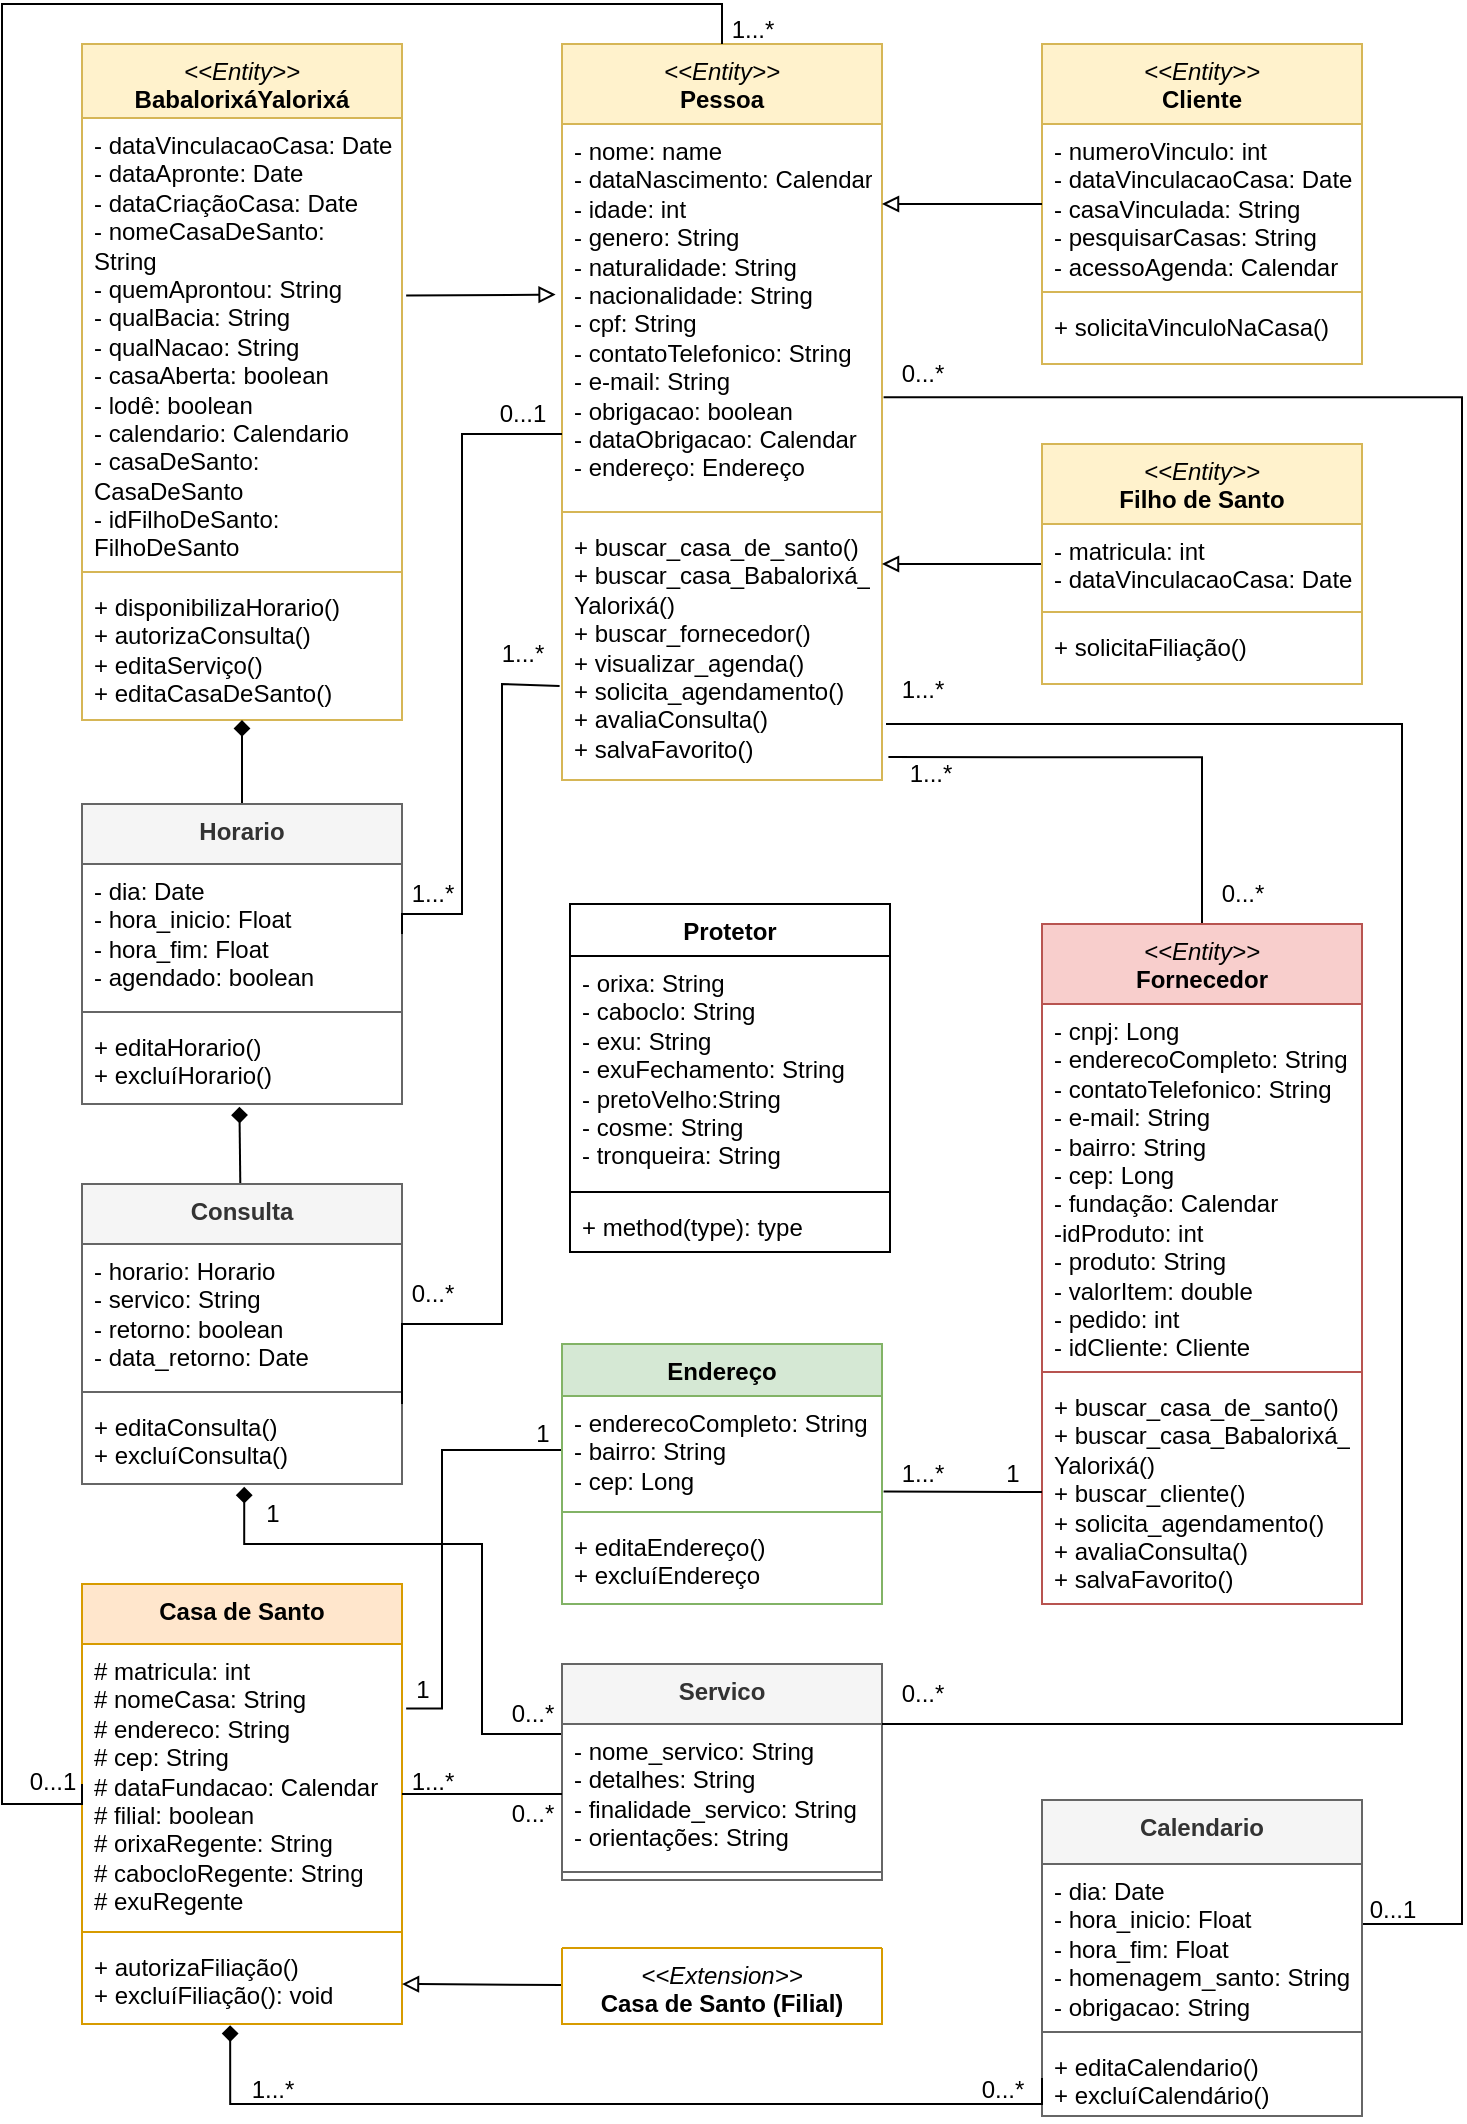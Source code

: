 <mxfile version="21.3.7" type="github">
  <diagram name="Página-1" id="cyoqmEWdGrjuvUz0woq_">
    <mxGraphModel dx="1050" dy="581" grid="1" gridSize="10" guides="1" tooltips="1" connect="1" arrows="1" fold="1" page="1" pageScale="1" pageWidth="827" pageHeight="1169" math="0" shadow="0">
      <root>
        <mxCell id="0" />
        <mxCell id="1" parent="0" />
        <mxCell id="fDyw1GzIS99jZVCKNdHF-1" value="&lt;i style=&quot;border-color: var(--border-color); font-weight: 400;&quot;&gt;&amp;lt;&amp;lt;Entity&amp;gt;&amp;gt;&lt;/i&gt;&lt;br&gt;Pessoa" style="swimlane;fontStyle=1;align=center;verticalAlign=top;childLayout=stackLayout;horizontal=1;startSize=40;horizontalStack=0;resizeParent=1;resizeParentMax=0;resizeLast=0;collapsible=1;marginBottom=0;whiteSpace=wrap;html=1;fillColor=#fff2cc;strokeColor=#d6b656;" vertex="1" parent="1">
          <mxGeometry x="330" y="90" width="160" height="368" as="geometry">
            <mxRectangle x="320" y="40" width="80" height="30" as="alternateBounds" />
          </mxGeometry>
        </mxCell>
        <mxCell id="fDyw1GzIS99jZVCKNdHF-2" value="- nome: name&lt;br&gt;- dataNascimento: Calendar&lt;br&gt;- idade: int&lt;br&gt;- genero: String&lt;br&gt;- naturalidade: String&lt;br&gt;- nacionalidade: String&lt;br&gt;- cpf: String&lt;br&gt;- contatoTelefonico: String&lt;br&gt;- e-mail: String&lt;br&gt;- obrigacao: boolean&lt;br&gt;- dataObrigacao: Calendar&lt;br&gt;- endereço: Endereço" style="text;strokeColor=none;fillColor=none;align=left;verticalAlign=top;spacingLeft=4;spacingRight=4;overflow=hidden;rotatable=0;points=[[0,0.5],[1,0.5]];portConstraint=eastwest;whiteSpace=wrap;html=1;" vertex="1" parent="fDyw1GzIS99jZVCKNdHF-1">
          <mxGeometry y="40" width="160" height="190" as="geometry" />
        </mxCell>
        <mxCell id="fDyw1GzIS99jZVCKNdHF-3" value="" style="line;strokeWidth=1;fillColor=none;align=left;verticalAlign=middle;spacingTop=-1;spacingLeft=3;spacingRight=3;rotatable=0;labelPosition=right;points=[];portConstraint=eastwest;strokeColor=inherit;" vertex="1" parent="fDyw1GzIS99jZVCKNdHF-1">
          <mxGeometry y="230" width="160" height="8" as="geometry" />
        </mxCell>
        <mxCell id="fDyw1GzIS99jZVCKNdHF-4" value="+ buscar_casa_de_santo()&lt;br&gt;+ buscar_casa_Babalorixá_&lt;br&gt;Yalorixá()&lt;br&gt;+ buscar_fornecedor()&lt;br&gt;+ visualizar_agenda()&lt;br&gt;+ solicita_agendamento()&lt;br&gt;+ avaliaConsulta()&lt;br&gt;+ salvaFavorito()" style="text;strokeColor=none;fillColor=none;align=left;verticalAlign=top;spacingLeft=4;spacingRight=4;overflow=hidden;rotatable=0;points=[[0,0.5],[1,0.5]];portConstraint=eastwest;whiteSpace=wrap;html=1;" vertex="1" parent="fDyw1GzIS99jZVCKNdHF-1">
          <mxGeometry y="238" width="160" height="130" as="geometry" />
        </mxCell>
        <mxCell id="fDyw1GzIS99jZVCKNdHF-5" style="rounded=0;orthogonalLoop=1;jettySize=auto;html=1;endArrow=block;endFill=0;" edge="1" parent="1" source="fDyw1GzIS99jZVCKNdHF-6">
          <mxGeometry relative="1" as="geometry">
            <mxPoint x="490" y="350" as="targetPoint" />
          </mxGeometry>
        </mxCell>
        <mxCell id="fDyw1GzIS99jZVCKNdHF-6" value="&lt;i style=&quot;border-color: var(--border-color); font-weight: 400;&quot;&gt;&amp;lt;&amp;lt;Entity&amp;gt;&amp;gt;&lt;/i&gt;&lt;br&gt;Filho de Santo" style="swimlane;fontStyle=1;align=center;verticalAlign=top;childLayout=stackLayout;horizontal=1;startSize=40;horizontalStack=0;resizeParent=1;resizeParentMax=0;resizeLast=0;collapsible=1;marginBottom=0;whiteSpace=wrap;html=1;fillColor=#fff2cc;strokeColor=#d6b656;" vertex="1" parent="1">
          <mxGeometry x="570" y="290" width="160" height="120" as="geometry">
            <mxRectangle x="320" y="40" width="80" height="30" as="alternateBounds" />
          </mxGeometry>
        </mxCell>
        <mxCell id="fDyw1GzIS99jZVCKNdHF-7" value="- matricula: int&lt;br&gt;- dataVinculacaoCasa: Date" style="text;strokeColor=none;fillColor=none;align=left;verticalAlign=top;spacingLeft=4;spacingRight=4;overflow=hidden;rotatable=0;points=[[0,0.5],[1,0.5]];portConstraint=eastwest;whiteSpace=wrap;html=1;" vertex="1" parent="fDyw1GzIS99jZVCKNdHF-6">
          <mxGeometry y="40" width="160" height="40" as="geometry" />
        </mxCell>
        <mxCell id="fDyw1GzIS99jZVCKNdHF-8" value="" style="line;strokeWidth=1;fillColor=none;align=left;verticalAlign=middle;spacingTop=-1;spacingLeft=3;spacingRight=3;rotatable=0;labelPosition=right;points=[];portConstraint=eastwest;strokeColor=inherit;" vertex="1" parent="fDyw1GzIS99jZVCKNdHF-6">
          <mxGeometry y="80" width="160" height="8" as="geometry" />
        </mxCell>
        <mxCell id="fDyw1GzIS99jZVCKNdHF-9" value="+ solicitaFiliação()" style="text;strokeColor=none;fillColor=none;align=left;verticalAlign=top;spacingLeft=4;spacingRight=4;overflow=hidden;rotatable=0;points=[[0,0.5],[1,0.5]];portConstraint=eastwest;whiteSpace=wrap;html=1;" vertex="1" parent="fDyw1GzIS99jZVCKNdHF-6">
          <mxGeometry y="88" width="160" height="32" as="geometry" />
        </mxCell>
        <mxCell id="fDyw1GzIS99jZVCKNdHF-10" value="&lt;i style=&quot;border-color: var(--border-color); font-weight: 400;&quot;&gt;&amp;lt;&amp;lt;Entity&amp;gt;&amp;gt;&lt;/i&gt;&lt;br&gt;Cliente" style="swimlane;fontStyle=1;align=center;verticalAlign=top;childLayout=stackLayout;horizontal=1;startSize=40;horizontalStack=0;resizeParent=1;resizeParentMax=0;resizeLast=0;collapsible=1;marginBottom=0;whiteSpace=wrap;html=1;fillColor=#fff2cc;strokeColor=#d6b656;" vertex="1" parent="1">
          <mxGeometry x="570" y="90" width="160" height="160" as="geometry" />
        </mxCell>
        <mxCell id="fDyw1GzIS99jZVCKNdHF-11" value="- numeroVinculo: int&lt;br&gt;- dataVinculacaoCasa: Date&lt;br&gt;- casaVinculada: String&lt;br&gt;- pesquisarCasas: String&lt;br&gt;- acessoAgenda: Calendar" style="text;strokeColor=none;fillColor=none;align=left;verticalAlign=top;spacingLeft=4;spacingRight=4;overflow=hidden;rotatable=0;points=[[0,0.5],[1,0.5]];portConstraint=eastwest;whiteSpace=wrap;html=1;" vertex="1" parent="fDyw1GzIS99jZVCKNdHF-10">
          <mxGeometry y="40" width="160" height="80" as="geometry" />
        </mxCell>
        <mxCell id="fDyw1GzIS99jZVCKNdHF-12" value="" style="line;strokeWidth=1;fillColor=none;align=left;verticalAlign=middle;spacingTop=-1;spacingLeft=3;spacingRight=3;rotatable=0;labelPosition=right;points=[];portConstraint=eastwest;strokeColor=inherit;" vertex="1" parent="fDyw1GzIS99jZVCKNdHF-10">
          <mxGeometry y="120" width="160" height="8" as="geometry" />
        </mxCell>
        <mxCell id="fDyw1GzIS99jZVCKNdHF-13" value="+ solicitaVinculoNaCasa()" style="text;strokeColor=none;fillColor=none;align=left;verticalAlign=top;spacingLeft=4;spacingRight=4;overflow=hidden;rotatable=0;points=[[0,0.5],[1,0.5]];portConstraint=eastwest;whiteSpace=wrap;html=1;" vertex="1" parent="fDyw1GzIS99jZVCKNdHF-10">
          <mxGeometry y="128" width="160" height="32" as="geometry" />
        </mxCell>
        <mxCell id="fDyw1GzIS99jZVCKNdHF-14" style="edgeStyle=orthogonalEdgeStyle;rounded=0;orthogonalLoop=1;jettySize=auto;html=1;exitX=0.5;exitY=0;exitDx=0;exitDy=0;endArrow=none;endFill=0;entryX=1.02;entryY=0.912;entryDx=0;entryDy=0;entryPerimeter=0;" edge="1" parent="1" source="fDyw1GzIS99jZVCKNdHF-15" target="fDyw1GzIS99jZVCKNdHF-4">
          <mxGeometry relative="1" as="geometry">
            <Array as="points">
              <mxPoint x="650" y="447" />
            </Array>
            <mxPoint x="491" y="510" as="targetPoint" />
          </mxGeometry>
        </mxCell>
        <mxCell id="fDyw1GzIS99jZVCKNdHF-15" value="&lt;i style=&quot;border-color: var(--border-color); font-weight: 400;&quot;&gt;&amp;lt;&amp;lt;Entity&amp;gt;&amp;gt;&lt;/i&gt;&lt;br&gt;Fornecedor" style="swimlane;fontStyle=1;align=center;verticalAlign=top;childLayout=stackLayout;horizontal=1;startSize=40;horizontalStack=0;resizeParent=1;resizeParentMax=0;resizeLast=0;collapsible=1;marginBottom=0;whiteSpace=wrap;html=1;fillColor=#f8cecc;strokeColor=#b85450;" vertex="1" parent="1">
          <mxGeometry x="570" y="530" width="160" height="340" as="geometry" />
        </mxCell>
        <mxCell id="fDyw1GzIS99jZVCKNdHF-16" value="- cnpj: Long&lt;br&gt;- enderecoCompleto: String&lt;br&gt;- contatoTelefonico: String&lt;br&gt;- e-mail: String&lt;br&gt;- bairro: String&lt;br style=&quot;border-color: var(--border-color);&quot;&gt;- cep: Long&lt;br&gt;- fundação: Calendar&lt;br&gt;-idProduto: int&lt;br&gt;- produto: String&lt;br&gt;- valorItem: double&lt;br&gt;- pedido: int&lt;br&gt;- idCliente: Cliente" style="text;strokeColor=none;fillColor=none;align=left;verticalAlign=top;spacingLeft=4;spacingRight=4;overflow=hidden;rotatable=0;points=[[0,0.5],[1,0.5]];portConstraint=eastwest;whiteSpace=wrap;html=1;" vertex="1" parent="fDyw1GzIS99jZVCKNdHF-15">
          <mxGeometry y="40" width="160" height="180" as="geometry" />
        </mxCell>
        <mxCell id="fDyw1GzIS99jZVCKNdHF-17" value="" style="line;strokeWidth=1;fillColor=none;align=left;verticalAlign=middle;spacingTop=-1;spacingLeft=3;spacingRight=3;rotatable=0;labelPosition=right;points=[];portConstraint=eastwest;strokeColor=inherit;" vertex="1" parent="fDyw1GzIS99jZVCKNdHF-15">
          <mxGeometry y="220" width="160" height="8" as="geometry" />
        </mxCell>
        <mxCell id="fDyw1GzIS99jZVCKNdHF-18" value="+ buscar_casa_de_santo()&lt;br&gt;+ buscar_casa_Babalorixá_&lt;br&gt;Yalorixá()&lt;br&gt;+ buscar_cliente()&lt;br&gt;+ solicita_agendamento()&lt;br&gt;+ avaliaConsulta()&lt;br&gt;+ salvaFavorito()" style="text;strokeColor=none;fillColor=none;align=left;verticalAlign=top;spacingLeft=4;spacingRight=4;overflow=hidden;rotatable=0;points=[[0,0.5],[1,0.5]];portConstraint=eastwest;whiteSpace=wrap;html=1;" vertex="1" parent="fDyw1GzIS99jZVCKNdHF-15">
          <mxGeometry y="228" width="160" height="112" as="geometry" />
        </mxCell>
        <mxCell id="fDyw1GzIS99jZVCKNdHF-19" style="rounded=0;orthogonalLoop=1;jettySize=auto;html=1;endArrow=block;endFill=0;exitX=1.013;exitY=0.398;exitDx=0;exitDy=0;exitPerimeter=0;entryX=-0.02;entryY=0.449;entryDx=0;entryDy=0;entryPerimeter=0;" edge="1" parent="1" source="fDyw1GzIS99jZVCKNdHF-21" target="fDyw1GzIS99jZVCKNdHF-2">
          <mxGeometry relative="1" as="geometry">
            <mxPoint x="310" y="216" as="targetPoint" />
          </mxGeometry>
        </mxCell>
        <mxCell id="fDyw1GzIS99jZVCKNdHF-20" value="&lt;i style=&quot;font-weight: normal;&quot;&gt;&amp;lt;&amp;lt;Entity&amp;gt;&amp;gt;&lt;br&gt;&lt;/i&gt;BabalorixáYalorixá" style="swimlane;fontStyle=1;align=center;verticalAlign=top;childLayout=stackLayout;horizontal=1;startSize=37;horizontalStack=0;resizeParent=1;resizeParentMax=0;resizeLast=0;collapsible=1;marginBottom=0;whiteSpace=wrap;html=1;fillColor=#fff2cc;strokeColor=#d6b656;" vertex="1" parent="1">
          <mxGeometry x="90" y="90" width="160" height="338" as="geometry" />
        </mxCell>
        <mxCell id="fDyw1GzIS99jZVCKNdHF-21" value="- dataVinculacaoCasa: Date&lt;br style=&quot;border-color: var(--border-color);&quot;&gt;- dataApronte: Date&lt;br&gt;- dataCriaçãoCasa: Date&lt;br&gt;- nomeCasaDeSanto: String&lt;br&gt;- quemAprontou: String&lt;br&gt;- qualBacia: String&lt;br&gt;- qualNacao: String&lt;br&gt;- casaAberta: boolean&lt;br&gt;- lodê: boolean&lt;br&gt;- calendario: Calendario&lt;br&gt;- casaDeSanto: CasaDeSanto&lt;br&gt;- idFilhoDeSanto: FilhoDeSanto" style="text;strokeColor=none;fillColor=none;align=left;verticalAlign=top;spacingLeft=4;spacingRight=4;overflow=hidden;rotatable=0;points=[[0,0.5],[1,0.5]];portConstraint=eastwest;whiteSpace=wrap;html=1;" vertex="1" parent="fDyw1GzIS99jZVCKNdHF-20">
          <mxGeometry y="37" width="160" height="223" as="geometry" />
        </mxCell>
        <mxCell id="fDyw1GzIS99jZVCKNdHF-22" value="" style="line;strokeWidth=1;fillColor=none;align=left;verticalAlign=middle;spacingTop=-1;spacingLeft=3;spacingRight=3;rotatable=0;labelPosition=right;points=[];portConstraint=eastwest;strokeColor=inherit;" vertex="1" parent="fDyw1GzIS99jZVCKNdHF-20">
          <mxGeometry y="260" width="160" height="8" as="geometry" />
        </mxCell>
        <mxCell id="fDyw1GzIS99jZVCKNdHF-23" value="+ disponibilizaHorario()&lt;br&gt;+ autorizaConsulta()&lt;br&gt;+ editaServiço()&lt;br&gt;+ editaCasaDeSanto()" style="text;strokeColor=none;fillColor=none;align=left;verticalAlign=top;spacingLeft=4;spacingRight=4;overflow=hidden;rotatable=0;points=[[0,0.5],[1,0.5]];portConstraint=eastwest;whiteSpace=wrap;html=1;" vertex="1" parent="fDyw1GzIS99jZVCKNdHF-20">
          <mxGeometry y="268" width="160" height="70" as="geometry" />
        </mxCell>
        <mxCell id="fDyw1GzIS99jZVCKNdHF-24" value="Casa de Santo" style="swimlane;fontStyle=1;align=center;verticalAlign=top;childLayout=stackLayout;horizontal=1;startSize=30;horizontalStack=0;resizeParent=1;resizeParentMax=0;resizeLast=0;collapsible=1;marginBottom=0;whiteSpace=wrap;html=1;fillColor=#ffe6cc;strokeColor=#d79b00;" vertex="1" parent="1">
          <mxGeometry x="90" y="860" width="160" height="220" as="geometry" />
        </mxCell>
        <mxCell id="fDyw1GzIS99jZVCKNdHF-25" value="# matricula: int&lt;br&gt;# nomeCasa: String&lt;br&gt;# endereco: String&lt;br&gt;# cep: String&lt;br&gt;# dataFundacao: Calendar&lt;br&gt;# filial: boolean&lt;br&gt;# orixaRegente: String&lt;br&gt;# cabocloRegente: String&lt;br&gt;# exuRegente" style="text;strokeColor=none;fillColor=none;align=left;verticalAlign=top;spacingLeft=4;spacingRight=4;overflow=hidden;rotatable=0;points=[[0,0.5],[1,0.5]];portConstraint=eastwest;whiteSpace=wrap;html=1;" vertex="1" parent="fDyw1GzIS99jZVCKNdHF-24">
          <mxGeometry y="30" width="160" height="140" as="geometry" />
        </mxCell>
        <mxCell id="fDyw1GzIS99jZVCKNdHF-26" value="" style="line;strokeWidth=1;fillColor=none;align=left;verticalAlign=middle;spacingTop=-1;spacingLeft=3;spacingRight=3;rotatable=0;labelPosition=right;points=[];portConstraint=eastwest;strokeColor=inherit;" vertex="1" parent="fDyw1GzIS99jZVCKNdHF-24">
          <mxGeometry y="170" width="160" height="8" as="geometry" />
        </mxCell>
        <mxCell id="fDyw1GzIS99jZVCKNdHF-27" value="+ autorizaFiliação()&lt;br&gt;+ excluíFiliação(): void" style="text;strokeColor=none;fillColor=none;align=left;verticalAlign=top;spacingLeft=4;spacingRight=4;overflow=hidden;rotatable=0;points=[[0,0.5],[1,0.5]];portConstraint=eastwest;whiteSpace=wrap;html=1;" vertex="1" parent="fDyw1GzIS99jZVCKNdHF-24">
          <mxGeometry y="178" width="160" height="42" as="geometry" />
        </mxCell>
        <mxCell id="fDyw1GzIS99jZVCKNdHF-28" style="rounded=0;orthogonalLoop=1;jettySize=auto;html=1;endArrow=block;endFill=0;entryX=1;entryY=0.524;entryDx=0;entryDy=0;entryPerimeter=0;" edge="1" parent="1" source="fDyw1GzIS99jZVCKNdHF-29" target="fDyw1GzIS99jZVCKNdHF-27">
          <mxGeometry relative="1" as="geometry">
            <mxPoint x="250" y="1070" as="targetPoint" />
          </mxGeometry>
        </mxCell>
        <mxCell id="fDyw1GzIS99jZVCKNdHF-29" value="&lt;span style=&quot;font-weight: normal;&quot;&gt;&lt;i&gt;&amp;lt;&amp;lt;Extension&amp;gt;&amp;gt;&lt;/i&gt;&lt;/span&gt;&lt;br&gt;Casa de Santo (Filial)" style="swimlane;fontStyle=1;align=center;verticalAlign=top;childLayout=stackLayout;horizontal=1;startSize=0;horizontalStack=0;resizeParent=1;resizeParentMax=0;resizeLast=0;collapsible=1;marginBottom=0;whiteSpace=wrap;html=1;fillColor=#ffe6cc;strokeColor=#d79b00;" vertex="1" collapsed="1" parent="1">
          <mxGeometry x="330" y="1042" width="160" height="38" as="geometry">
            <mxRectangle x="80" y="360" width="160" height="86" as="alternateBounds" />
          </mxGeometry>
        </mxCell>
        <mxCell id="fDyw1GzIS99jZVCKNdHF-30" value="+ field: type" style="text;strokeColor=none;fillColor=none;align=left;verticalAlign=top;spacingLeft=4;spacingRight=4;overflow=hidden;rotatable=0;points=[[0,0.5],[1,0.5]];portConstraint=eastwest;whiteSpace=wrap;html=1;" vertex="1" parent="fDyw1GzIS99jZVCKNdHF-29">
          <mxGeometry y="26" width="160" height="26" as="geometry" />
        </mxCell>
        <mxCell id="fDyw1GzIS99jZVCKNdHF-31" value="" style="line;strokeWidth=1;fillColor=none;align=left;verticalAlign=middle;spacingTop=-1;spacingLeft=3;spacingRight=3;rotatable=0;labelPosition=right;points=[];portConstraint=eastwest;strokeColor=inherit;" vertex="1" parent="fDyw1GzIS99jZVCKNdHF-29">
          <mxGeometry y="52" width="160" height="8" as="geometry" />
        </mxCell>
        <mxCell id="fDyw1GzIS99jZVCKNdHF-32" value="+ method(type): type" style="text;strokeColor=none;fillColor=none;align=left;verticalAlign=top;spacingLeft=4;spacingRight=4;overflow=hidden;rotatable=0;points=[[0,0.5],[1,0.5]];portConstraint=eastwest;whiteSpace=wrap;html=1;" vertex="1" parent="fDyw1GzIS99jZVCKNdHF-29">
          <mxGeometry y="60" width="160" height="26" as="geometry" />
        </mxCell>
        <mxCell id="fDyw1GzIS99jZVCKNdHF-34" style="rounded=0;orthogonalLoop=1;jettySize=auto;html=1;endArrow=diamond;endFill=1;" edge="1" parent="1" source="fDyw1GzIS99jZVCKNdHF-35" target="fDyw1GzIS99jZVCKNdHF-23">
          <mxGeometry relative="1" as="geometry">
            <mxPoint x="170" y="430" as="targetPoint" />
          </mxGeometry>
        </mxCell>
        <mxCell id="fDyw1GzIS99jZVCKNdHF-35" value="Horario" style="swimlane;fontStyle=1;align=center;verticalAlign=top;childLayout=stackLayout;horizontal=1;startSize=30;horizontalStack=0;resizeParent=1;resizeParentMax=0;resizeLast=0;collapsible=1;marginBottom=0;whiteSpace=wrap;html=1;fillColor=#f5f5f5;fontColor=#333333;strokeColor=#666666;" vertex="1" parent="1">
          <mxGeometry x="90" y="470" width="160" height="150" as="geometry" />
        </mxCell>
        <mxCell id="fDyw1GzIS99jZVCKNdHF-36" value="- dia: Date&lt;br&gt;-&amp;nbsp;hora_inicio: Float&lt;br&gt;-&amp;nbsp;hora_fim: Float&lt;br&gt;-&amp;nbsp;agendado: boolean" style="text;strokeColor=none;fillColor=none;align=left;verticalAlign=top;spacingLeft=4;spacingRight=4;overflow=hidden;rotatable=0;points=[[0,0.5],[1,0.5]];portConstraint=eastwest;whiteSpace=wrap;html=1;" vertex="1" parent="fDyw1GzIS99jZVCKNdHF-35">
          <mxGeometry y="30" width="160" height="70" as="geometry" />
        </mxCell>
        <mxCell id="fDyw1GzIS99jZVCKNdHF-37" value="" style="line;strokeWidth=1;fillColor=none;align=left;verticalAlign=middle;spacingTop=-1;spacingLeft=3;spacingRight=3;rotatable=0;labelPosition=right;points=[];portConstraint=eastwest;strokeColor=inherit;" vertex="1" parent="fDyw1GzIS99jZVCKNdHF-35">
          <mxGeometry y="100" width="160" height="8" as="geometry" />
        </mxCell>
        <mxCell id="fDyw1GzIS99jZVCKNdHF-38" value="+ editaHorario()&lt;br&gt;+ excluíHorario()" style="text;strokeColor=none;fillColor=none;align=left;verticalAlign=top;spacingLeft=4;spacingRight=4;overflow=hidden;rotatable=0;points=[[0,0.5],[1,0.5]];portConstraint=eastwest;whiteSpace=wrap;html=1;" vertex="1" parent="fDyw1GzIS99jZVCKNdHF-35">
          <mxGeometry y="108" width="160" height="42" as="geometry" />
        </mxCell>
        <mxCell id="fDyw1GzIS99jZVCKNdHF-39" style="rounded=0;orthogonalLoop=1;jettySize=auto;html=1;entryX=0.492;entryY=1.033;entryDx=0;entryDy=0;entryPerimeter=0;endArrow=diamond;endFill=1;" edge="1" parent="1" source="fDyw1GzIS99jZVCKNdHF-40" target="fDyw1GzIS99jZVCKNdHF-38">
          <mxGeometry relative="1" as="geometry" />
        </mxCell>
        <mxCell id="fDyw1GzIS99jZVCKNdHF-40" value="Consulta" style="swimlane;fontStyle=1;align=center;verticalAlign=top;childLayout=stackLayout;horizontal=1;startSize=30;horizontalStack=0;resizeParent=1;resizeParentMax=0;resizeLast=0;collapsible=1;marginBottom=0;whiteSpace=wrap;html=1;fillColor=#f5f5f5;fontColor=#333333;strokeColor=#666666;" vertex="1" parent="1">
          <mxGeometry x="90" y="660" width="160" height="150" as="geometry" />
        </mxCell>
        <mxCell id="fDyw1GzIS99jZVCKNdHF-41" value="- horario: Horario&lt;br&gt;- servico: String&lt;br&gt;- retorno: boolean&lt;br&gt;- data_retorno: Date" style="text;strokeColor=none;fillColor=none;align=left;verticalAlign=top;spacingLeft=4;spacingRight=4;overflow=hidden;rotatable=0;points=[[0,0.5],[1,0.5]];portConstraint=eastwest;whiteSpace=wrap;html=1;" vertex="1" parent="fDyw1GzIS99jZVCKNdHF-40">
          <mxGeometry y="30" width="160" height="70" as="geometry" />
        </mxCell>
        <mxCell id="fDyw1GzIS99jZVCKNdHF-42" value="" style="line;strokeWidth=1;fillColor=none;align=left;verticalAlign=middle;spacingTop=-1;spacingLeft=3;spacingRight=3;rotatable=0;labelPosition=right;points=[];portConstraint=eastwest;strokeColor=inherit;" vertex="1" parent="fDyw1GzIS99jZVCKNdHF-40">
          <mxGeometry y="100" width="160" height="8" as="geometry" />
        </mxCell>
        <mxCell id="fDyw1GzIS99jZVCKNdHF-43" value="+ editaConsulta()&lt;br&gt;+ excluíConsulta()" style="text;strokeColor=none;fillColor=none;align=left;verticalAlign=top;spacingLeft=4;spacingRight=4;overflow=hidden;rotatable=0;points=[[0,0.5],[1,0.5]];portConstraint=eastwest;whiteSpace=wrap;html=1;" vertex="1" parent="fDyw1GzIS99jZVCKNdHF-40">
          <mxGeometry y="108" width="160" height="42" as="geometry" />
        </mxCell>
        <mxCell id="fDyw1GzIS99jZVCKNdHF-44" style="edgeStyle=orthogonalEdgeStyle;rounded=0;orthogonalLoop=1;jettySize=auto;html=1;endArrow=none;endFill=0;entryX=1.005;entryY=0.719;entryDx=0;entryDy=0;entryPerimeter=0;" edge="1" parent="1" source="fDyw1GzIS99jZVCKNdHF-45" target="fDyw1GzIS99jZVCKNdHF-2">
          <mxGeometry relative="1" as="geometry">
            <Array as="points">
              <mxPoint x="780" y="1030" />
              <mxPoint x="780" y="267" />
            </Array>
            <mxPoint x="490" y="450" as="targetPoint" />
          </mxGeometry>
        </mxCell>
        <mxCell id="fDyw1GzIS99jZVCKNdHF-45" value="Calendario" style="swimlane;fontStyle=1;align=center;verticalAlign=top;childLayout=stackLayout;horizontal=1;startSize=32;horizontalStack=0;resizeParent=1;resizeParentMax=0;resizeLast=0;collapsible=1;marginBottom=0;whiteSpace=wrap;html=1;fillColor=#f5f5f5;fontColor=#333333;strokeColor=#666666;" vertex="1" parent="1">
          <mxGeometry x="570" y="968" width="160" height="158" as="geometry" />
        </mxCell>
        <mxCell id="fDyw1GzIS99jZVCKNdHF-46" value="- dia: Date&lt;br&gt;-&amp;nbsp;hora_inicio: Float&lt;br&gt;-&amp;nbsp;hora_fim: Float&lt;br&gt;-&amp;nbsp;homenagem_santo: String&lt;br&gt;- obrigacao: String" style="text;strokeColor=none;fillColor=none;align=left;verticalAlign=top;spacingLeft=4;spacingRight=4;overflow=hidden;rotatable=0;points=[[0,0.5],[1,0.5]];portConstraint=eastwest;whiteSpace=wrap;html=1;" vertex="1" parent="fDyw1GzIS99jZVCKNdHF-45">
          <mxGeometry y="32" width="160" height="80" as="geometry" />
        </mxCell>
        <mxCell id="fDyw1GzIS99jZVCKNdHF-47" value="" style="line;strokeWidth=1;fillColor=none;align=left;verticalAlign=middle;spacingTop=-1;spacingLeft=3;spacingRight=3;rotatable=0;labelPosition=right;points=[];portConstraint=eastwest;strokeColor=inherit;" vertex="1" parent="fDyw1GzIS99jZVCKNdHF-45">
          <mxGeometry y="112" width="160" height="8" as="geometry" />
        </mxCell>
        <mxCell id="fDyw1GzIS99jZVCKNdHF-48" value="+ editaCalendario()&lt;br&gt;+ excluíCalendário()" style="text;strokeColor=none;fillColor=none;align=left;verticalAlign=top;spacingLeft=4;spacingRight=4;overflow=hidden;rotatable=0;points=[[0,0.5],[1,0.5]];portConstraint=eastwest;whiteSpace=wrap;html=1;" vertex="1" parent="fDyw1GzIS99jZVCKNdHF-45">
          <mxGeometry y="120" width="160" height="38" as="geometry" />
        </mxCell>
        <mxCell id="fDyw1GzIS99jZVCKNdHF-49" style="rounded=0;orthogonalLoop=1;jettySize=auto;html=1;endArrow=diamond;endFill=1;entryX=0.507;entryY=1.033;entryDx=0;entryDy=0;entryPerimeter=0;edgeStyle=orthogonalEdgeStyle;exitX=-0.003;exitY=0.071;exitDx=0;exitDy=0;exitPerimeter=0;" edge="1" parent="1" source="fDyw1GzIS99jZVCKNdHF-51" target="fDyw1GzIS99jZVCKNdHF-43">
          <mxGeometry relative="1" as="geometry">
            <mxPoint x="170" y="880" as="targetPoint" />
            <Array as="points">
              <mxPoint x="330" y="935" />
              <mxPoint x="290" y="935" />
              <mxPoint x="290" y="840" />
              <mxPoint x="171" y="840" />
            </Array>
          </mxGeometry>
        </mxCell>
        <mxCell id="fDyw1GzIS99jZVCKNdHF-50" value="Servico" style="swimlane;fontStyle=1;align=center;verticalAlign=top;childLayout=stackLayout;horizontal=1;startSize=30;horizontalStack=0;resizeParent=1;resizeParentMax=0;resizeLast=0;collapsible=1;marginBottom=0;whiteSpace=wrap;html=1;fillColor=#f5f5f5;fontColor=#333333;strokeColor=#666666;" vertex="1" parent="1">
          <mxGeometry x="330" y="900" width="160" height="108" as="geometry" />
        </mxCell>
        <mxCell id="fDyw1GzIS99jZVCKNdHF-51" value="- nome_servico: String&lt;br&gt;- detalhes: String&lt;br&gt;- finalidade_servico: String&lt;br&gt;- orientações: String" style="text;strokeColor=none;fillColor=none;align=left;verticalAlign=top;spacingLeft=4;spacingRight=4;overflow=hidden;rotatable=0;points=[[0,0.5],[1,0.5]];portConstraint=eastwest;whiteSpace=wrap;html=1;" vertex="1" parent="fDyw1GzIS99jZVCKNdHF-50">
          <mxGeometry y="30" width="160" height="70" as="geometry" />
        </mxCell>
        <mxCell id="fDyw1GzIS99jZVCKNdHF-52" value="" style="line;strokeWidth=1;fillColor=none;align=left;verticalAlign=middle;spacingTop=-1;spacingLeft=3;spacingRight=3;rotatable=0;labelPosition=right;points=[];portConstraint=eastwest;strokeColor=inherit;" vertex="1" parent="fDyw1GzIS99jZVCKNdHF-50">
          <mxGeometry y="100" width="160" height="8" as="geometry" />
        </mxCell>
        <mxCell id="fDyw1GzIS99jZVCKNdHF-53" style="rounded=0;orthogonalLoop=1;jettySize=auto;html=1;endArrow=block;endFill=0;" edge="1" parent="1" source="fDyw1GzIS99jZVCKNdHF-11">
          <mxGeometry relative="1" as="geometry">
            <mxPoint x="490" y="170" as="targetPoint" />
          </mxGeometry>
        </mxCell>
        <mxCell id="fDyw1GzIS99jZVCKNdHF-54" style="rounded=0;orthogonalLoop=1;jettySize=auto;html=1;endArrow=diamond;endFill=1;edgeStyle=orthogonalEdgeStyle;entryX=0.463;entryY=1.014;entryDx=0;entryDy=0;entryPerimeter=0;exitX=0;exitY=0.5;exitDx=0;exitDy=0;" edge="1" parent="1" source="fDyw1GzIS99jZVCKNdHF-48" target="fDyw1GzIS99jZVCKNdHF-27">
          <mxGeometry relative="1" as="geometry">
            <mxPoint x="570" y="1090" as="sourcePoint" />
            <mxPoint x="251" y="1045" as="targetPoint" />
            <Array as="points">
              <mxPoint x="570" y="1120" />
              <mxPoint x="164" y="1120" />
            </Array>
          </mxGeometry>
        </mxCell>
        <mxCell id="fDyw1GzIS99jZVCKNdHF-55" style="edgeStyle=orthogonalEdgeStyle;rounded=0;orthogonalLoop=1;jettySize=auto;html=1;entryX=0;entryY=0.5;entryDx=0;entryDy=0;endArrow=none;endFill=0;exitX=0.5;exitY=0;exitDx=0;exitDy=0;" edge="1" parent="1" source="fDyw1GzIS99jZVCKNdHF-1" target="fDyw1GzIS99jZVCKNdHF-25">
          <mxGeometry relative="1" as="geometry">
            <Array as="points">
              <mxPoint x="410" y="70" />
              <mxPoint x="50" y="70" />
              <mxPoint x="50" y="970" />
            </Array>
          </mxGeometry>
        </mxCell>
        <mxCell id="fDyw1GzIS99jZVCKNdHF-56" style="edgeStyle=orthogonalEdgeStyle;rounded=0;orthogonalLoop=1;jettySize=auto;html=1;entryX=1;entryY=0.5;entryDx=0;entryDy=0;endArrow=none;endFill=0;" edge="1" parent="1" source="fDyw1GzIS99jZVCKNdHF-2" target="fDyw1GzIS99jZVCKNdHF-36">
          <mxGeometry relative="1" as="geometry">
            <Array as="points">
              <mxPoint x="280" y="285" />
              <mxPoint x="280" y="525" />
            </Array>
          </mxGeometry>
        </mxCell>
        <mxCell id="fDyw1GzIS99jZVCKNdHF-57" style="edgeStyle=orthogonalEdgeStyle;rounded=0;orthogonalLoop=1;jettySize=auto;html=1;endArrow=none;endFill=0;exitX=0.97;exitY=1.033;exitDx=0;exitDy=0;exitPerimeter=0;" edge="1" parent="1" source="fDyw1GzIS99jZVCKNdHF-80">
          <mxGeometry relative="1" as="geometry">
            <mxPoint x="326" y="410" as="sourcePoint" />
            <Array as="points">
              <mxPoint x="300" y="410" />
              <mxPoint x="300" y="730" />
              <mxPoint x="250" y="730" />
            </Array>
            <mxPoint x="250" y="770" as="targetPoint" />
          </mxGeometry>
        </mxCell>
        <mxCell id="fDyw1GzIS99jZVCKNdHF-64" style="rounded=0;orthogonalLoop=1;jettySize=auto;html=1;endArrow=none;endFill=0;entryX=1;entryY=0.536;entryDx=0;entryDy=0;entryPerimeter=0;" edge="1" parent="1" source="fDyw1GzIS99jZVCKNdHF-51" target="fDyw1GzIS99jZVCKNdHF-25">
          <mxGeometry relative="1" as="geometry">
            <mxPoint x="240" y="970" as="targetPoint" />
          </mxGeometry>
        </mxCell>
        <mxCell id="fDyw1GzIS99jZVCKNdHF-65" style="rounded=0;orthogonalLoop=1;jettySize=auto;html=1;entryX=1.005;entryY=0.885;entryDx=0;entryDy=0;endArrow=none;endFill=0;exitX=0;exitY=0.5;exitDx=0;exitDy=0;entryPerimeter=0;" edge="1" parent="1" source="fDyw1GzIS99jZVCKNdHF-18" target="fDyw1GzIS99jZVCKNdHF-68">
          <mxGeometry relative="1" as="geometry">
            <mxPoint x="570" y="670" as="sourcePoint" />
            <mxPoint x="490" y="672" as="targetPoint" />
          </mxGeometry>
        </mxCell>
        <mxCell id="fDyw1GzIS99jZVCKNdHF-66" style="edgeStyle=orthogonalEdgeStyle;rounded=0;orthogonalLoop=1;jettySize=auto;html=1;entryX=1.013;entryY=0.23;entryDx=0;entryDy=0;entryPerimeter=0;endArrow=none;endFill=0;exitX=0;exitY=0.5;exitDx=0;exitDy=0;" edge="1" parent="1" source="fDyw1GzIS99jZVCKNdHF-68" target="fDyw1GzIS99jZVCKNdHF-25">
          <mxGeometry relative="1" as="geometry">
            <Array as="points">
              <mxPoint x="270" y="793" />
              <mxPoint x="270" y="922" />
            </Array>
          </mxGeometry>
        </mxCell>
        <mxCell id="fDyw1GzIS99jZVCKNdHF-67" value="Endereço" style="swimlane;fontStyle=1;align=center;verticalAlign=top;childLayout=stackLayout;horizontal=1;startSize=26;horizontalStack=0;resizeParent=1;resizeParentMax=0;resizeLast=0;collapsible=1;marginBottom=0;whiteSpace=wrap;html=1;fillColor=#d5e8d4;strokeColor=#82b366;" vertex="1" parent="1">
          <mxGeometry x="330" y="740" width="160" height="130" as="geometry" />
        </mxCell>
        <mxCell id="fDyw1GzIS99jZVCKNdHF-68" value="- enderecoCompleto: String&lt;br&gt;- bairro: String&lt;br&gt;- cep: Long" style="text;strokeColor=none;fillColor=none;align=left;verticalAlign=top;spacingLeft=4;spacingRight=4;overflow=hidden;rotatable=0;points=[[0,0.5],[1,0.5]];portConstraint=eastwest;whiteSpace=wrap;html=1;" vertex="1" parent="fDyw1GzIS99jZVCKNdHF-67">
          <mxGeometry y="26" width="160" height="54" as="geometry" />
        </mxCell>
        <mxCell id="fDyw1GzIS99jZVCKNdHF-69" value="" style="line;strokeWidth=1;fillColor=none;align=left;verticalAlign=middle;spacingTop=-1;spacingLeft=3;spacingRight=3;rotatable=0;labelPosition=right;points=[];portConstraint=eastwest;strokeColor=inherit;" vertex="1" parent="fDyw1GzIS99jZVCKNdHF-67">
          <mxGeometry y="80" width="160" height="8" as="geometry" />
        </mxCell>
        <mxCell id="fDyw1GzIS99jZVCKNdHF-70" value="+ editaEndereço()&lt;br&gt;+ excluíEndereço" style="text;strokeColor=none;fillColor=none;align=left;verticalAlign=top;spacingLeft=4;spacingRight=4;overflow=hidden;rotatable=0;points=[[0,0.5],[1,0.5]];portConstraint=eastwest;whiteSpace=wrap;html=1;" vertex="1" parent="fDyw1GzIS99jZVCKNdHF-67">
          <mxGeometry y="88" width="160" height="42" as="geometry" />
        </mxCell>
        <mxCell id="fDyw1GzIS99jZVCKNdHF-71" style="edgeStyle=orthogonalEdgeStyle;rounded=0;orthogonalLoop=1;jettySize=auto;html=1;endArrow=none;endFill=0;" edge="1" parent="1">
          <mxGeometry relative="1" as="geometry">
            <mxPoint x="490" y="930" as="targetPoint" />
            <Array as="points">
              <mxPoint x="492" y="430" />
              <mxPoint x="750" y="430" />
              <mxPoint x="750" y="930" />
            </Array>
            <mxPoint x="492" y="430" as="sourcePoint" />
          </mxGeometry>
        </mxCell>
        <mxCell id="fDyw1GzIS99jZVCKNdHF-72" value="1...*" style="text;html=1;align=center;verticalAlign=middle;resizable=0;points=[];autosize=1;strokeColor=none;fillColor=none;" vertex="1" parent="1">
          <mxGeometry x="490" y="790" width="40" height="30" as="geometry" />
        </mxCell>
        <mxCell id="fDyw1GzIS99jZVCKNdHF-73" value="1" style="text;html=1;align=center;verticalAlign=middle;resizable=0;points=[];autosize=1;strokeColor=none;fillColor=none;" vertex="1" parent="1">
          <mxGeometry x="540" y="790" width="30" height="30" as="geometry" />
        </mxCell>
        <mxCell id="fDyw1GzIS99jZVCKNdHF-74" value="0...1" style="text;html=1;align=center;verticalAlign=middle;resizable=0;points=[];autosize=1;strokeColor=none;fillColor=none;" vertex="1" parent="1">
          <mxGeometry x="720" y="1008" width="50" height="30" as="geometry" />
        </mxCell>
        <mxCell id="fDyw1GzIS99jZVCKNdHF-75" value="0...*" style="text;html=1;align=center;verticalAlign=middle;resizable=0;points=[];autosize=1;strokeColor=none;fillColor=none;" vertex="1" parent="1">
          <mxGeometry x="490" y="240" width="40" height="30" as="geometry" />
        </mxCell>
        <mxCell id="fDyw1GzIS99jZVCKNdHF-76" value="1...*" style="text;html=1;align=center;verticalAlign=middle;resizable=0;points=[];autosize=1;strokeColor=none;fillColor=none;" vertex="1" parent="1">
          <mxGeometry x="490" y="398" width="40" height="30" as="geometry" />
        </mxCell>
        <mxCell id="fDyw1GzIS99jZVCKNdHF-77" value="0...*" style="text;html=1;align=center;verticalAlign=middle;resizable=0;points=[];autosize=1;strokeColor=none;fillColor=none;" vertex="1" parent="1">
          <mxGeometry x="490" y="900" width="40" height="30" as="geometry" />
        </mxCell>
        <mxCell id="fDyw1GzIS99jZVCKNdHF-78" value="1" style="text;html=1;align=center;verticalAlign=middle;resizable=0;points=[];autosize=1;strokeColor=none;fillColor=none;" vertex="1" parent="1">
          <mxGeometry x="245" y="898" width="30" height="30" as="geometry" />
        </mxCell>
        <mxCell id="fDyw1GzIS99jZVCKNdHF-80" value="1...*" style="text;html=1;align=center;verticalAlign=middle;resizable=0;points=[];autosize=1;strokeColor=none;fillColor=none;" vertex="1" parent="1">
          <mxGeometry x="290" y="380" width="40" height="30" as="geometry" />
        </mxCell>
        <mxCell id="fDyw1GzIS99jZVCKNdHF-81" value="0...*" style="text;html=1;align=center;verticalAlign=middle;resizable=0;points=[];autosize=1;strokeColor=none;fillColor=none;" vertex="1" parent="1">
          <mxGeometry x="245" y="700" width="40" height="30" as="geometry" />
        </mxCell>
        <mxCell id="fDyw1GzIS99jZVCKNdHF-82" value="1...*" style="text;html=1;align=center;verticalAlign=middle;resizable=0;points=[];autosize=1;strokeColor=none;fillColor=none;" vertex="1" parent="1">
          <mxGeometry x="245" y="500" width="40" height="30" as="geometry" />
        </mxCell>
        <mxCell id="fDyw1GzIS99jZVCKNdHF-83" value="0...1" style="text;html=1;align=center;verticalAlign=middle;resizable=0;points=[];autosize=1;strokeColor=none;fillColor=none;" vertex="1" parent="1">
          <mxGeometry x="285" y="260" width="50" height="30" as="geometry" />
        </mxCell>
        <mxCell id="fDyw1GzIS99jZVCKNdHF-84" value="0...*" style="text;html=1;align=center;verticalAlign=middle;resizable=0;points=[];autosize=1;strokeColor=none;fillColor=none;" vertex="1" parent="1">
          <mxGeometry x="295" y="910" width="40" height="30" as="geometry" />
        </mxCell>
        <mxCell id="fDyw1GzIS99jZVCKNdHF-85" value="1" style="text;html=1;align=center;verticalAlign=middle;resizable=0;points=[];autosize=1;strokeColor=none;fillColor=none;" vertex="1" parent="1">
          <mxGeometry x="170" y="810" width="30" height="30" as="geometry" />
        </mxCell>
        <mxCell id="fDyw1GzIS99jZVCKNdHF-86" value="0...*" style="text;html=1;align=center;verticalAlign=middle;resizable=0;points=[];autosize=1;strokeColor=none;fillColor=none;" vertex="1" parent="1">
          <mxGeometry x="530" y="1098" width="40" height="30" as="geometry" />
        </mxCell>
        <mxCell id="fDyw1GzIS99jZVCKNdHF-87" value="1...*" style="text;html=1;align=center;verticalAlign=middle;resizable=0;points=[];autosize=1;strokeColor=none;fillColor=none;" vertex="1" parent="1">
          <mxGeometry x="165" y="1098" width="40" height="30" as="geometry" />
        </mxCell>
        <mxCell id="fDyw1GzIS99jZVCKNdHF-88" value="0...*" style="text;html=1;align=center;verticalAlign=middle;resizable=0;points=[];autosize=1;strokeColor=none;fillColor=none;" vertex="1" parent="1">
          <mxGeometry x="295" y="960" width="40" height="30" as="geometry" />
        </mxCell>
        <mxCell id="fDyw1GzIS99jZVCKNdHF-89" value="1...*" style="text;html=1;align=center;verticalAlign=middle;resizable=0;points=[];autosize=1;strokeColor=none;fillColor=none;" vertex="1" parent="1">
          <mxGeometry x="245" y="944" width="40" height="30" as="geometry" />
        </mxCell>
        <mxCell id="fDyw1GzIS99jZVCKNdHF-92" value="0...1" style="text;html=1;align=center;verticalAlign=middle;resizable=0;points=[];autosize=1;strokeColor=none;fillColor=none;" vertex="1" parent="1">
          <mxGeometry x="50" y="944" width="50" height="30" as="geometry" />
        </mxCell>
        <mxCell id="fDyw1GzIS99jZVCKNdHF-93" value="1...*" style="text;html=1;align=center;verticalAlign=middle;resizable=0;points=[];autosize=1;strokeColor=none;fillColor=none;" vertex="1" parent="1">
          <mxGeometry x="405" y="68" width="40" height="30" as="geometry" />
        </mxCell>
        <mxCell id="fDyw1GzIS99jZVCKNdHF-94" value="0...*" style="text;html=1;align=center;verticalAlign=middle;resizable=0;points=[];autosize=1;strokeColor=none;fillColor=none;" vertex="1" parent="1">
          <mxGeometry x="650" y="500" width="40" height="30" as="geometry" />
        </mxCell>
        <mxCell id="fDyw1GzIS99jZVCKNdHF-95" value="1...*" style="text;html=1;align=center;verticalAlign=middle;resizable=0;points=[];autosize=1;strokeColor=none;fillColor=none;" vertex="1" parent="1">
          <mxGeometry x="494" y="440" width="40" height="30" as="geometry" />
        </mxCell>
        <mxCell id="fDyw1GzIS99jZVCKNdHF-96" value="1" style="text;html=1;align=center;verticalAlign=middle;resizable=0;points=[];autosize=1;strokeColor=none;fillColor=none;" vertex="1" parent="1">
          <mxGeometry x="305" y="770" width="30" height="30" as="geometry" />
        </mxCell>
        <mxCell id="fDyw1GzIS99jZVCKNdHF-97" value="Protetor" style="swimlane;fontStyle=1;align=center;verticalAlign=top;childLayout=stackLayout;horizontal=1;startSize=26;horizontalStack=0;resizeParent=1;resizeParentMax=0;resizeLast=0;collapsible=1;marginBottom=0;whiteSpace=wrap;html=1;" vertex="1" parent="1">
          <mxGeometry x="334" y="520" width="160" height="174" as="geometry" />
        </mxCell>
        <mxCell id="fDyw1GzIS99jZVCKNdHF-98" value="- orixa: String&lt;br style=&quot;border-color: var(--border-color);&quot;&gt;- caboclo: String&lt;br style=&quot;border-color: var(--border-color);&quot;&gt;- exu: String&lt;br style=&quot;border-color: var(--border-color);&quot;&gt;- exuFechamento: String&lt;br style=&quot;border-color: var(--border-color);&quot;&gt;- pretoVelho:String&lt;br style=&quot;border-color: var(--border-color);&quot;&gt;- cosme: String&lt;br style=&quot;border-color: var(--border-color);&quot;&gt;- tronqueira: String" style="text;strokeColor=none;fillColor=none;align=left;verticalAlign=top;spacingLeft=4;spacingRight=4;overflow=hidden;rotatable=0;points=[[0,0.5],[1,0.5]];portConstraint=eastwest;whiteSpace=wrap;html=1;" vertex="1" parent="fDyw1GzIS99jZVCKNdHF-97">
          <mxGeometry y="26" width="160" height="114" as="geometry" />
        </mxCell>
        <mxCell id="fDyw1GzIS99jZVCKNdHF-99" value="" style="line;strokeWidth=1;fillColor=none;align=left;verticalAlign=middle;spacingTop=-1;spacingLeft=3;spacingRight=3;rotatable=0;labelPosition=right;points=[];portConstraint=eastwest;strokeColor=inherit;" vertex="1" parent="fDyw1GzIS99jZVCKNdHF-97">
          <mxGeometry y="140" width="160" height="8" as="geometry" />
        </mxCell>
        <mxCell id="fDyw1GzIS99jZVCKNdHF-100" value="+ method(type): type" style="text;strokeColor=none;fillColor=none;align=left;verticalAlign=top;spacingLeft=4;spacingRight=4;overflow=hidden;rotatable=0;points=[[0,0.5],[1,0.5]];portConstraint=eastwest;whiteSpace=wrap;html=1;" vertex="1" parent="fDyw1GzIS99jZVCKNdHF-97">
          <mxGeometry y="148" width="160" height="26" as="geometry" />
        </mxCell>
      </root>
    </mxGraphModel>
  </diagram>
</mxfile>
